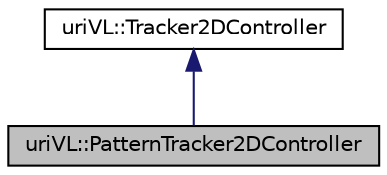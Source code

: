digraph "uriVL::PatternTracker2DController"
{
  edge [fontname="Helvetica",fontsize="10",labelfontname="Helvetica",labelfontsize="10"];
  node [fontname="Helvetica",fontsize="10",shape=record];
  Node1 [label="uriVL::PatternTracker2DController",height=0.2,width=0.4,color="black", fillcolor="grey75", style="filled", fontcolor="black"];
  Node2 -> Node1 [dir="back",color="midnightblue",fontsize="10",style="solid",fontname="Helvetica"];
  Node2 [label="uriVL::Tracker2DController",height=0.2,width=0.4,color="black", fillcolor="white", style="filled",URL="$classuriVL_1_1Tracker2DController.html"];
}
